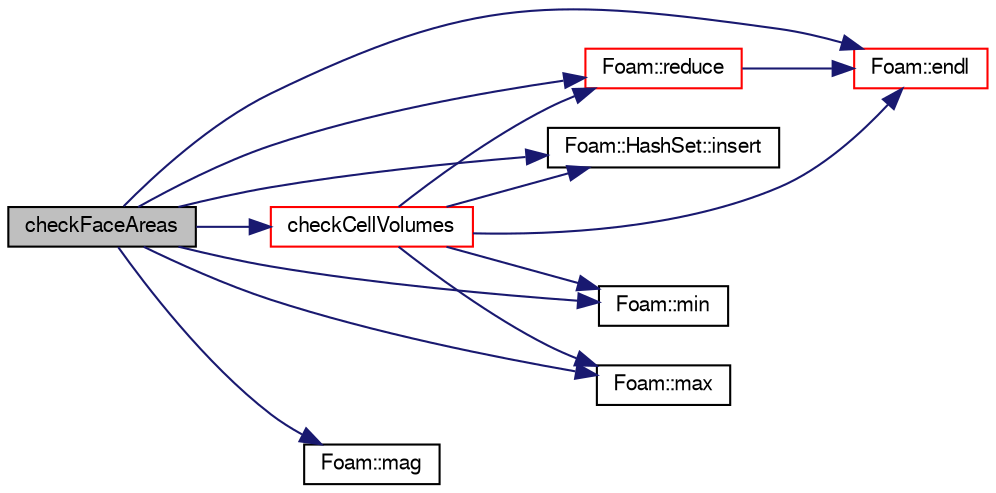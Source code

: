 digraph "checkFaceAreas"
{
  bgcolor="transparent";
  edge [fontname="FreeSans",fontsize="10",labelfontname="FreeSans",labelfontsize="10"];
  node [fontname="FreeSans",fontsize="10",shape=record];
  rankdir="LR";
  Node11215 [label="checkFaceAreas",height=0.2,width=0.4,color="black", fillcolor="grey75", style="filled", fontcolor="black"];
  Node11215 -> Node11216 [color="midnightblue",fontsize="10",style="solid",fontname="FreeSans"];
  Node11216 [label="checkCellVolumes",height=0.2,width=0.4,color="red",URL="$a27530.html#aa29ca6f1bc204f12a597314925ce4b19",tooltip="Check for negative cell volumes. "];
  Node11216 -> Node11217 [color="midnightblue",fontsize="10",style="solid",fontname="FreeSans"];
  Node11217 [label="Foam::endl",height=0.2,width=0.4,color="red",URL="$a21124.html#a2db8fe02a0d3909e9351bb4275b23ce4",tooltip="Add newline and flush stream. "];
  Node11216 -> Node11219 [color="midnightblue",fontsize="10",style="solid",fontname="FreeSans"];
  Node11219 [label="Foam::HashSet::insert",height=0.2,width=0.4,color="black",URL="$a25690.html#a49f0753d9652681fc3a81f59951a0ad7",tooltip="Insert a new entry. "];
  Node11216 -> Node11220 [color="midnightblue",fontsize="10",style="solid",fontname="FreeSans"];
  Node11220 [label="Foam::min",height=0.2,width=0.4,color="black",URL="$a21124.html#a253e112ad2d56d96230ff39ea7f442dc"];
  Node11216 -> Node11221 [color="midnightblue",fontsize="10",style="solid",fontname="FreeSans"];
  Node11221 [label="Foam::max",height=0.2,width=0.4,color="black",URL="$a21124.html#ac993e906cf2774ae77e666bc24e81733"];
  Node11216 -> Node11222 [color="midnightblue",fontsize="10",style="solid",fontname="FreeSans"];
  Node11222 [label="Foam::reduce",height=0.2,width=0.4,color="red",URL="$a21124.html#a7ffd6af4acc2eb9ba72ee296b5ecda23"];
  Node11222 -> Node11217 [color="midnightblue",fontsize="10",style="solid",fontname="FreeSans"];
  Node11215 -> Node11217 [color="midnightblue",fontsize="10",style="solid",fontname="FreeSans"];
  Node11215 -> Node11219 [color="midnightblue",fontsize="10",style="solid",fontname="FreeSans"];
  Node11215 -> Node11297 [color="midnightblue",fontsize="10",style="solid",fontname="FreeSans"];
  Node11297 [label="Foam::mag",height=0.2,width=0.4,color="black",URL="$a21124.html#a929da2a3fdcf3dacbbe0487d3a330dae"];
  Node11215 -> Node11221 [color="midnightblue",fontsize="10",style="solid",fontname="FreeSans"];
  Node11215 -> Node11220 [color="midnightblue",fontsize="10",style="solid",fontname="FreeSans"];
  Node11215 -> Node11222 [color="midnightblue",fontsize="10",style="solid",fontname="FreeSans"];
}
